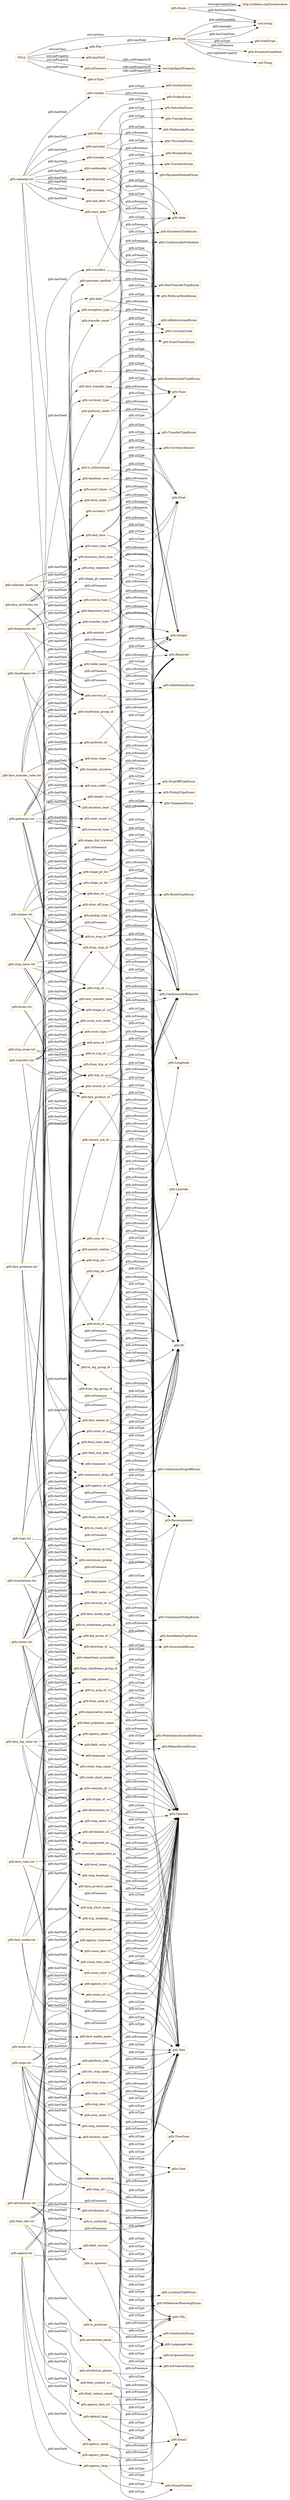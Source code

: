 digraph ar2dtool_diagram { 
rankdir=LR;
size="1501"
node [shape = rectangle, color="orange"]; "gtfs:Required" "gtfs:WheelchairAccessibleEnum" "gtfs:DirectionIdEnum" "gtfs:PhoneNumber" "gtfs:ThursdayEnum" "gtfs:FareMediaTypeEnum" "gtfs:WheelchairBoardingEnum" "gtfs:SaturdayEnum" "gtfs:Text" "gtfs:PickupTypeEnum" "gtfs:DurationLimitTypeEnum" "gtfs:TransfersEnum" "gtfs:TimeZone" "gtfs:BikesAllowedEnum" "gtfs:CurrencyAmount" "gtfs:Field" "gtfs:ExactTimesEnum" "gtfs:ID" "gtfs:MondayEnum" "gtfs:RouteTypeEnum" "gtfs:URL" "gtfs:PaymentMethodEnum" "gtfs:PathwayModeEnum" "gtfs:Float" "gtfs:ContinuousDropOffEnum" "gtfs:DropOffTypeEnum" "http://schema.org/Enumeration" "gtfs:TimepointEnum" "gtfs:ExceptionTypeEnum" "gtfs:WednesdayEnum" "gtfs:LanguageCode" "gtfs:TransferTypeEnum" "gtfs:Longitude" "gtfs:TuesdayEnum" "gtfs:FridayEnum" "gtfs:FieldType" "gtfs:Optional" "gtfs:Time" "gtfs:IsProducerEnum" "gtfs:SundayEnum" "gtfs:IsBidirectionalEnum" "gtfs:FareTransferTypeEnum" "gtfs:File" "gtfs:Integer" "gtfs:Email" "gtfs:ConditionallyRequired" "gtfs:TableNameEnum" "gtfs:IsOperatorEnum" "gtfs:ContinuousPickupEnum" "gtfs:Recommended" "gtfs:LocationTypeEnum" "gtfs:ConditionallyForbidden" "gtfs:Date" "gtfs:PresenceCondition" "gtfs:Enum" "gtfs:Latitude" "gtfs:IsAuthorityEnum" ; /*classes style*/
	"gtfs:fare_id" -> "gtfs:ID" [ label = "gtfs:isType" ];
	"gtfs:fare_id" -> "gtfs:Required" [ label = "gtfs:isPresence" ];
	"gtfs:transfer_type" -> "gtfs:TransferTypeEnum" [ label = "gtfs:isType" ];
	"gtfs:transfer_type" -> "gtfs:Required" [ label = "gtfs:isPresence" ];
	"gtfs:stop_desc" -> "gtfs:Text" [ label = "gtfs:isType" ];
	"gtfs:stop_desc" -> "gtfs:Optional" [ label = "gtfs:isPresence" ];
	"gtfs:fare_media_name" -> "gtfs:Text" [ label = "gtfs:isType" ];
	"gtfs:fare_media_name" -> "gtfs:Optional" [ label = "gtfs:isPresence" ];
	"gtfs:hasField" -> "owl:topObjectProperty" [ label = "rdfs:subPropertyOf" ];
	"gtfs:signposted_as" -> "gtfs:Text" [ label = "gtfs:isType" ];
	"gtfs:signposted_as" -> "gtfs:Optional" [ label = "gtfs:isPresence" ];
	"gtfs:date" -> "gtfs:Date" [ label = "gtfs:isType" ];
	"gtfs:date" -> "gtfs:Required" [ label = "gtfs:isPresence" ];
	"gtfs:min_transfer_time" -> "gtfs:Integer" [ label = "gtfs:isType" ];
	"gtfs:min_transfer_time" -> "gtfs:Optional" [ label = "gtfs:isPresence" ];
	"gtfs:route_color" -> "gtfs:Color" [ label = "gtfs:isType" ];
	"gtfs:route_color" -> "gtfs:Optional" [ label = "gtfs:isPresence" ];
	"gtfs:pickup_type" -> "gtfs:PickupTypeEnum" [ label = "gtfs:isType" ];
	"gtfs:pickup_type" -> "gtfs:Optional" [ label = "gtfs:isPresence" ];
	"gtfs:stair_count" -> "gtfs:Integer" [ label = "gtfs:isType" ];
	"gtfs:stair_count" -> "gtfs:Optional" [ label = "gtfs:isPresence" ];
	"gtfs:fare_transfer_rules.txt" -> "gtfs:duration_limit_type" [ label = "gtfs:hasField" ];
	"gtfs:fare_transfer_rules.txt" -> "gtfs:Optional" [ label = "gtfs:isPresence" ];
	"gtfs:fare_transfer_rules.txt" -> "gtfs:duration_limit" [ label = "gtfs:hasField" ];
	"gtfs:fare_transfer_rules.txt" -> "gtfs:fare_transfer_type" [ label = "gtfs:hasField" ];
	"gtfs:fare_transfer_rules.txt" -> "gtfs:transfer_count" [ label = "gtfs:hasField" ];
	"gtfs:fare_transfer_rules.txt" -> "gtfs:from_leg_group_id" [ label = "gtfs:hasField" ];
	"gtfs:fare_transfer_rules.txt" -> "gtfs:fare_product_id" [ label = "gtfs:hasField" ];
	"gtfs:fare_transfer_rules.txt" -> "gtfs:to_leg_group_id" [ label = "gtfs:hasField" ];
	"gtfs:wheelchair_accessible" -> "gtfs:WheelchairAccessibleEnum" [ label = "gtfs:isType" ];
	"gtfs:wheelchair_accessible" -> "gtfs:Optional" [ label = "gtfs:isPresence" ];
	"gtfs:stop_times.txt" -> "gtfs:stop_headsign" [ label = "gtfs:hasField" ];
	"gtfs:stop_times.txt" -> "gtfs:continuous_pickup" [ label = "gtfs:hasField" ];
	"gtfs:stop_times.txt" -> "gtfs:Required" [ label = "gtfs:isPresence" ];
	"gtfs:stop_times.txt" -> "gtfs:trip_id" [ label = "gtfs:hasField" ];
	"gtfs:stop_times.txt" -> "gtfs:pickup_type" [ label = "gtfs:hasField" ];
	"gtfs:stop_times.txt" -> "gtfs:timepoint" [ label = "gtfs:hasField" ];
	"gtfs:stop_times.txt" -> "gtfs:arrival_time" [ label = "gtfs:hasField" ];
	"gtfs:stop_times.txt" -> "gtfs:shape_dist_traveled" [ label = "gtfs:hasField" ];
	"gtfs:stop_times.txt" -> "gtfs:stop_sequence" [ label = "gtfs:hasField" ];
	"gtfs:stop_times.txt" -> "gtfs:continuous_drop_off" [ label = "gtfs:hasField" ];
	"gtfs:stop_times.txt" -> "gtfs:drop_off_type" [ label = "gtfs:hasField" ];
	"gtfs:stop_times.txt" -> "gtfs:departure_time" [ label = "gtfs:hasField" ];
	"gtfs:stop_times.txt" -> "gtfs:stop_id" [ label = "gtfs:hasField" ];
	"gtfs:arrival_time" -> "gtfs:Time" [ label = "gtfs:isType" ];
	"gtfs:arrival_time" -> "gtfs:ConditionallyRequired" [ label = "gtfs:isPresence" ];
	"gtfs:timeframes.txt" -> "gtfs:Optional" [ label = "gtfs:isPresence" ];
	"gtfs:timeframes.txt" -> "gtfs:timeframe_group_id" [ label = "gtfs:hasField" ];
	"gtfs:timeframes.txt" -> "gtfs:start_time" [ label = "gtfs:hasField" ];
	"gtfs:timeframes.txt" -> "gtfs:service_id" [ label = "gtfs:hasField" ];
	"gtfs:timeframes.txt" -> "gtfs:end_time" [ label = "gtfs:hasField" ];
	"gtfs:pathways.txt" -> "gtfs:length" [ label = "gtfs:hasField" ];
	"gtfs:pathways.txt" -> "gtfs:from_stop_id" [ label = "gtfs:hasField" ];
	"gtfs:pathways.txt" -> "gtfs:min_width" [ label = "gtfs:hasField" ];
	"gtfs:pathways.txt" -> "gtfs:stair_count" [ label = "gtfs:hasField" ];
	"gtfs:pathways.txt" -> "gtfs:signposted_as" [ label = "gtfs:hasField" ];
	"gtfs:pathways.txt" -> "gtfs:traversal_time" [ label = "gtfs:hasField" ];
	"gtfs:pathways.txt" -> "gtfs:is_bidirectional" [ label = "gtfs:hasField" ];
	"gtfs:pathways.txt" -> "gtfs:to_stop_id" [ label = "gtfs:hasField" ];
	"gtfs:pathways.txt" -> "gtfs:Optional" [ label = "gtfs:isPresence" ];
	"gtfs:pathways.txt" -> "gtfs:reversed_signposted_as" [ label = "gtfs:hasField" ];
	"gtfs:pathways.txt" -> "gtfs:max_slope" [ label = "gtfs:hasField" ];
	"gtfs:pathways.txt" -> "gtfs:pathway_id" [ label = "gtfs:hasField" ];
	"gtfs:pathways.txt" -> "gtfs:pathway_mode" [ label = "gtfs:hasField" ];
	"gtfs:language" -> "gtfs:LanguageCode" [ label = "gtfs:isType" ];
	"gtfs:language" -> "gtfs:Required" [ label = "gtfs:isPresence" ];
	"gtfs:tuesday" -> "gtfs:TuesdayEnum" [ label = "gtfs:isType" ];
	"gtfs:tuesday" -> "gtfs:Required" [ label = "gtfs:isPresence" ];
	"gtfs:start_date" -> "gtfs:Date" [ label = "gtfs:isType" ];
	"gtfs:start_date" -> "gtfs:Required" [ label = "gtfs:isPresence" ];
	"gtfs:fare_products.txt" -> "gtfs:fare_product_name" [ label = "gtfs:hasField" ];
	"gtfs:fare_products.txt" -> "gtfs:currency" [ label = "gtfs:hasField" ];
	"gtfs:fare_products.txt" -> "gtfs:fare_product_id" [ label = "gtfs:hasField" ];
	"gtfs:fare_products.txt" -> "gtfs:amount" [ label = "gtfs:hasField" ];
	"gtfs:fare_products.txt" -> "gtfs:fare_media_id" [ label = "gtfs:hasField" ];
	"gtfs:fare_products.txt" -> "gtfs:Optional" [ label = "gtfs:isPresence" ];
	"gtfs:continuous_pickup" -> "gtfs:ContinuousPickupEnum" [ label = "gtfs:isType" ];
	"gtfs:continuous_pickup" -> "gtfs:Optional" [ label = "gtfs:isPresence" ];
	"gtfs:level_id" -> "gtfs:ID" [ label = "gtfs:isType" ];
	"gtfs:level_id" -> "gtfs:Required" [ label = "gtfs:isPresence" ];
	"gtfs:level_id" -> "gtfs:Optional" [ label = "gtfs:isPresence" ];
	"gtfs:location_type" -> "gtfs:LocationTypeEnum" [ label = "gtfs:isType" ];
	"gtfs:location_type" -> "gtfs:Optional" [ label = "gtfs:isPresence" ];
	"gtfs:from_timeframe_group_id" -> "gtfs:ID" [ label = "gtfs:isType" ];
	"gtfs:from_timeframe_group_id" -> "gtfs:Optional" [ label = "gtfs:isPresence" ];
	"gtfs:feed_end_date" -> "gtfs:Date" [ label = "gtfs:isType" ];
	"gtfs:feed_end_date" -> "gtfs:Recommended" [ label = "gtfs:isPresence" ];
	"gtfs:contains_id" -> "gtfs:ID" [ label = "gtfs:isType" ];
	"gtfs:contains_id" -> "gtfs:Optional" [ label = "gtfs:isPresence" ];
	"gtfs:monday" -> "gtfs:MondayEnum" [ label = "gtfs:isType" ];
	"gtfs:monday" -> "gtfs:Required" [ label = "gtfs:isPresence" ];
	"gtfs:origin_id" -> "gtfs:ID" [ label = "gtfs:isType" ];
	"gtfs:origin_id" -> "gtfs:Optional" [ label = "gtfs:isPresence" ];
	"gtfs:traversal_time" -> "gtfs:Integer" [ label = "gtfs:isType" ];
	"gtfs:traversal_time" -> "gtfs:Optional" [ label = "gtfs:isPresence" ];
	"gtfs:shape_pt_lat" -> "gtfs:Latitude" [ label = "gtfs:isType" ];
	"gtfs:shape_pt_lat" -> "gtfs:Required" [ label = "gtfs:isPresence" ];
	"gtfs:route_id" -> "gtfs:ID" [ label = "gtfs:isType" ];
	"gtfs:route_id" -> "gtfs:Optional" [ label = "gtfs:isPresence" ];
	"gtfs:route_id" -> "gtfs:Required" [ label = "gtfs:isPresence" ];
	"gtfs:fare_media_id" -> "gtfs:ID" [ label = "gtfs:isType" ];
	"gtfs:fare_media_id" -> "gtfs:Required" [ label = "gtfs:isPresence" ];
	"gtfs:fare_media_id" -> "gtfs:Optional" [ label = "gtfs:isPresence" ];
	"gtfs:zone_id" -> "gtfs:ID" [ label = "gtfs:isType" ];
	"gtfs:zone_id" -> "gtfs:ConditionallyRequired" [ label = "gtfs:isPresence" ];
	"gtfs:shape_pt_lon" -> "gtfs:Longitude" [ label = "gtfs:isType" ];
	"gtfs:shape_pt_lon" -> "gtfs:Required" [ label = "gtfs:isPresence" ];
	"gtfs:parent_station" -> "gtfs:ID" [ label = "gtfs:isType" ];
	"gtfs:parent_station" -> "gtfs:ConditionallyRequired" [ label = "gtfs:isPresence" ];
	"gtfs:feed_contact_url" -> "gtfs:URL" [ label = "gtfs:isType" ];
	"gtfs:feed_contact_url" -> "gtfs:Optional" [ label = "gtfs:isPresence" ];
	"gtfs:transfer_duration" -> "gtfs:Integer" [ label = "gtfs:isType" ];
	"gtfs:transfer_duration" -> "gtfs:Optional" [ label = "gtfs:isPresence" ];
	"gtfs:route_desc" -> "gtfs:Text" [ label = "gtfs:isType" ];
	"gtfs:route_desc" -> "gtfs:Optional" [ label = "gtfs:isPresence" ];
	"gtfs:translations.txt" -> "gtfs:Optional" [ label = "gtfs:isPresence" ];
	"gtfs:translations.txt" -> "gtfs:table_name" [ label = "gtfs:hasField" ];
	"gtfs:translations.txt" -> "gtfs:record_sub_id" [ label = "gtfs:hasField" ];
	"gtfs:translations.txt" -> "gtfs:translation" [ label = "gtfs:hasField" ];
	"gtfs:translations.txt" -> "gtfs:field_name" [ label = "gtfs:hasField" ];
	"gtfs:translations.txt" -> "gtfs:record_id" [ label = "gtfs:hasField" ];
	"gtfs:translations.txt" -> "gtfs:field_value" [ label = "gtfs:hasField" ];
	"gtfs:translations.txt" -> "gtfs:language" [ label = "gtfs:hasField" ];
	"gtfs:to_stop_id" -> "gtfs:Required" [ label = "gtfs:isPresence" ];
	"gtfs:to_stop_id" -> "gtfs:ID" [ label = "gtfs:isType" ];
	"gtfs:to_stop_id" -> "gtfs:ConditionallyRequired" [ label = "gtfs:isPresence" ];
	"gtfs:agency_timezone" -> "gtfs:TimeZone" [ label = "gtfs:isType" ];
	"gtfs:agency_timezone" -> "gtfs:Required" [ label = "gtfs:isPresence" ];
	"gtfs:isPresence" -> "owl:topObjectProperty" [ label = "rdfs:subPropertyOf" ];
	"gtfs:reversed_signposted_as" -> "gtfs:Text" [ label = "gtfs:isType" ];
	"gtfs:reversed_signposted_as" -> "gtfs:Optional" [ label = "gtfs:isPresence" ];
	"gtfs:stop_code" -> "gtfs:Text" [ label = "gtfs:isType" ];
	"gtfs:stop_code" -> "gtfs:Optional" [ label = "gtfs:isPresence" ];
	"gtfs:from_area_id" -> "gtfs:ID" [ label = "gtfs:isType" ];
	"gtfs:from_area_id" -> "gtfs:Optional" [ label = "gtfs:isPresence" ];
	"gtfs:route_url" -> "gtfs:URL" [ label = "gtfs:isType" ];
	"gtfs:route_url" -> "gtfs:Optional" [ label = "gtfs:isPresence" ];
	"gtfs:is_authority" -> "gtfs:IsAuthorityEnum" [ label = "gtfs:isType" ];
	"gtfs:is_authority" -> "gtfs:Optional" [ label = "gtfs:isPresence" ];
	"gtfs:feed_contact_email" -> "gtfs:Email" [ label = "gtfs:isType" ];
	"gtfs:feed_contact_email" -> "gtfs:Optional" [ label = "gtfs:isPresence" ];
	"gtfs:currency_type" -> "gtfs:CurrencyCode" [ label = "gtfs:isType" ];
	"gtfs:currency_type" -> "gtfs:Required" [ label = "gtfs:isPresence" ];
	"gtfs:min_width" -> "gtfs:Float" [ label = "gtfs:isType" ];
	"gtfs:min_width" -> "gtfs:Optional" [ label = "gtfs:isPresence" ];
	"gtfs:shape_dist_traveled" -> "gtfs:Float" [ label = "gtfs:isType" ];
	"gtfs:shape_dist_traveled" -> "gtfs:Optional" [ label = "gtfs:isPresence" ];
	"gtfs:exact_times" -> "gtfs:ExactTimesEnum" [ label = "gtfs:isType" ];
	"gtfs:exact_times" -> "gtfs:Optional" [ label = "gtfs:isPresence" ];
	"gtfs:levels.txt" -> "gtfs:ConditionallyRequired" [ label = "gtfs:isPresence" ];
	"gtfs:levels.txt" -> "gtfs:level_name" [ label = "gtfs:hasField" ];
	"gtfs:levels.txt" -> "gtfs:level_index" [ label = "gtfs:hasField" ];
	"gtfs:levels.txt" -> "gtfs:level_id" [ label = "gtfs:hasField" ];
	"gtfs:isType" -> "owl:topObjectProperty" [ label = "rdfs:subPropertyOf" ];
	"gtfs:stop_sequence" -> "gtfs:Integer" [ label = "gtfs:isType" ];
	"gtfs:stop_sequence" -> "gtfs:Required" [ label = "gtfs:isPresence" ];
	"gtfs:stop_areas.txt" -> "gtfs:Optional" [ label = "gtfs:isPresence" ];
	"gtfs:stop_areas.txt" -> "gtfs:stop_id" [ label = "gtfs:hasField" ];
	"gtfs:stop_areas.txt" -> "gtfs:area_id" [ label = "gtfs:hasField" ];
	"gtfs:transfers" -> "gtfs:TransfersEnum" [ label = "gtfs:isType" ];
	"gtfs:transfers" -> "gtfs:Required" [ label = "gtfs:isPresence" ];
	"gtfs:agency_name" -> "gtfs:Text" [ label = "gtfs:isType" ];
	"gtfs:agency_name" -> "gtfs:Required" [ label = "gtfs:isPresence" ];
	"gtfs:payment_method" -> "gtfs:PaymentMethodEnum" [ label = "gtfs:isType" ];
	"gtfs:payment_method" -> "gtfs:Required" [ label = "gtfs:isPresence" ];
	"gtfs:is_operator" -> "gtfs:IsOperatorEnum" [ label = "gtfs:isType" ];
	"gtfs:is_operator" -> "gtfs:Optional" [ label = "gtfs:isPresence" ];
	"gtfs:drop_off_type" -> "gtfs:DropOffTypeEnum" [ label = "gtfs:isType" ];
	"gtfs:drop_off_type" -> "gtfs:Optional" [ label = "gtfs:isPresence" ];
	"gtfs:attribution_phone" -> "gtfs:PhoneNumber" [ label = "gtfs:isType" ];
	"gtfs:attribution_phone" -> "gtfs:Optional" [ label = "gtfs:isPresence" ];
	"gtfs:stop_id" -> "gtfs:ID" [ label = "gtfs:isType" ];
	"gtfs:stop_id" -> "gtfs:Required" [ label = "gtfs:isPresence" ];
	"gtfs:stop_name" -> "gtfs:Text" [ label = "gtfs:isType" ];
	"gtfs:stop_name" -> "gtfs:ConditionallyRequired" [ label = "gtfs:isPresence" ];
	"gtfs:calendar_dates.txt" -> "gtfs:ConditionallyRequired" [ label = "gtfs:isPresence" ];
	"gtfs:calendar_dates.txt" -> "gtfs:service_id" [ label = "gtfs:hasField" ];
	"gtfs:calendar_dates.txt" -> "gtfs:exception_type" [ label = "gtfs:hasField" ];
	"gtfs:calendar_dates.txt" -> "gtfs:date" [ label = "gtfs:hasField" ];
	"gtfs:feed_version" -> "gtfs:Text" [ label = "gtfs:isType" ];
	"gtfs:feed_version" -> "gtfs:Recommended" [ label = "gtfs:isPresence" ];
	"gtfs:saturday" -> "gtfs:SaturdayEnum" [ label = "gtfs:isType" ];
	"gtfs:saturday" -> "gtfs:Required" [ label = "gtfs:isPresence" ];
	"gtfs:frequencies.txt" -> "gtfs:Optional" [ label = "gtfs:isPresence" ];
	"gtfs:frequencies.txt" -> "gtfs:trip_id" [ label = "gtfs:hasField" ];
	"gtfs:frequencies.txt" -> "gtfs:start_time" [ label = "gtfs:hasField" ];
	"gtfs:frequencies.txt" -> "gtfs:headway_secs" [ label = "gtfs:hasField" ];
	"gtfs:frequencies.txt" -> "gtfs:exact_times" [ label = "gtfs:hasField" ];
	"gtfs:frequencies.txt" -> "gtfs:end_time" [ label = "gtfs:hasField" ];
	"gtfs:feed_publisher_url" -> "gtfs:URL" [ label = "gtfs:isType" ];
	"gtfs:feed_publisher_url" -> "gtfs:Required" [ label = "gtfs:isPresence" ];
	"gtfs:from_stop_id" -> "gtfs:ID" [ label = "gtfs:isType" ];
	"gtfs:from_stop_id" -> "gtfs:Required" [ label = "gtfs:isPresence" ];
	"gtfs:from_stop_id" -> "gtfs:ConditionallyRequired" [ label = "gtfs:isPresence" ];
	"gtfs:agency.txt" -> "gtfs:agency_name" [ label = "gtfs:hasField" ];
	"gtfs:agency.txt" -> "gtfs:agency_lang" [ label = "gtfs:hasField" ];
	"gtfs:agency.txt" -> "gtfs:agency_url" [ label = "gtfs:hasField" ];
	"gtfs:agency.txt" -> "gtfs:agency_phone" [ label = "gtfs:hasField" ];
	"gtfs:agency.txt" -> "gtfs:agency_timezone" [ label = "gtfs:hasField" ];
	"gtfs:agency.txt" -> "gtfs:agency_id" [ label = "gtfs:hasField" ];
	"gtfs:agency.txt" -> "gtfs:agency_fare_url" [ label = "gtfs:hasField" ];
	"gtfs:agency.txt" -> "gtfs:agency_email" [ label = "gtfs:hasField" ];
	"gtfs:agency.txt" -> "gtfs:Required" [ label = "gtfs:isPresence" ];
	"gtfs:route_long_name" -> "gtfs:Text" [ label = "gtfs:isType" ];
	"gtfs:route_long_name" -> "gtfs:ConditionallyRequired" [ label = "gtfs:isPresence" ];
	"gtfs:to_trip_id" -> "gtfs:ID" [ label = "gtfs:isType" ];
	"gtfs:to_trip_id" -> "gtfs:ConditionallyRequired" [ label = "gtfs:isPresence" ];
	"gtfs:agency_url" -> "gtfs:URL" [ label = "gtfs:isType" ];
	"gtfs:agency_url" -> "gtfs:Required" [ label = "gtfs:isPresence" ];
	"gtfs:stops.txt" -> "gtfs:stop_timezone" [ label = "gtfs:hasField" ];
	"gtfs:stops.txt" -> "gtfs:stop_lon" [ label = "gtfs:hasField" ];
	"gtfs:stops.txt" -> "gtfs:stop_name" [ label = "gtfs:hasField" ];
	"gtfs:stops.txt" -> "gtfs:stop_code" [ label = "gtfs:hasField" ];
	"gtfs:stops.txt" -> "gtfs:stop_id" [ label = "gtfs:hasField" ];
	"gtfs:stops.txt" -> "gtfs:stop_desc" [ label = "gtfs:hasField" ];
	"gtfs:stops.txt" -> "gtfs:parent_station" [ label = "gtfs:hasField" ];
	"gtfs:stops.txt" -> "gtfs:Required" [ label = "gtfs:isPresence" ];
	"gtfs:stops.txt" -> "gtfs:wheelchair_boarding" [ label = "gtfs:hasField" ];
	"gtfs:stops.txt" -> "gtfs:zone_id" [ label = "gtfs:hasField" ];
	"gtfs:stops.txt" -> "gtfs:platform_code" [ label = "gtfs:hasField" ];
	"gtfs:stops.txt" -> "gtfs:tts_stop_name" [ label = "gtfs:hasField" ];
	"gtfs:stops.txt" -> "gtfs:level_id" [ label = "gtfs:hasField" ];
	"gtfs:stops.txt" -> "gtfs:stop_lat" [ label = "gtfs:hasField" ];
	"gtfs:stops.txt" -> "gtfs:stop_url" [ label = "gtfs:hasField" ];
	"gtfs:stops.txt" -> "gtfs:location_type" [ label = "gtfs:hasField" ];
	"gtfs:feed_lang" -> "gtfs:LanguageCode" [ label = "gtfs:isType" ];
	"gtfs:feed_lang" -> "gtfs:Required" [ label = "gtfs:isPresence" ];
	"gtfs:length" -> "gtfs:Float" [ label = "gtfs:isType" ];
	"gtfs:length" -> "gtfs:Optional" [ label = "gtfs:isPresence" ];
	"gtfs:exception_type" -> "gtfs:ExceptionTypeEnum" [ label = "gtfs:isType" ];
	"gtfs:exception_type" -> "gtfs:Required" [ label = "gtfs:isPresence" ];
	"gtfs:Enum" -> "http://schema.org/Enumeration" [ label = "owl:equivalentClass" ];
	"gtfs:fare_product_name" -> "gtfs:Text" [ label = "gtfs:isType" ];
	"gtfs:fare_product_name" -> "gtfs:Optional" [ label = "gtfs:isPresence" ];
	"gtfs:stop_timezone" -> "gtfs:TimeZone" [ label = "gtfs:isType" ];
	"gtfs:stop_timezone" -> "gtfs:Optional" [ label = "gtfs:isPresence" ];
	"gtfs:from_route_id" -> "gtfs:ID" [ label = "gtfs:isType" ];
	"gtfs:from_route_id" -> "gtfs:Optional" [ label = "gtfs:isPresence" ];
	"gtfs:feed_start_date" -> "gtfs:Date" [ label = "gtfs:isType" ];
	"gtfs:feed_start_date" -> "gtfs:Recommended" [ label = "gtfs:isPresence" ];
	"gtfs:record_id" -> "gtfs:ID" [ label = "gtfs:isType" ];
	"gtfs:record_id" -> "gtfs:ConditionallyRequired" [ label = "gtfs:isPresence" ];
	"gtfs:is_producer" -> "gtfs:IsProducerEnum" [ label = "gtfs:isType" ];
	"gtfs:is_producer" -> "gtfs:Optional" [ label = "gtfs:isPresence" ];
	"gtfs:fare_product_id" -> "gtfs:ID" [ label = "gtfs:isType" ];
	"gtfs:fare_product_id" -> "gtfs:Optional" [ label = "gtfs:isPresence" ];
	"gtfs:fare_product_id" -> "gtfs:Required" [ label = "gtfs:isPresence" ];
	"gtfs:shape_id" -> "gtfs:ConditionallyRequired" [ label = "gtfs:isPresence" ];
	"gtfs:shape_id" -> "gtfs:ID" [ label = "gtfs:isType" ];
	"gtfs:shape_id" -> "gtfs:Required" [ label = "gtfs:isPresence" ];
	"gtfs:route_text_color" -> "gtfs:Color" [ label = "gtfs:isType" ];
	"gtfs:route_text_color" -> "gtfs:Optional" [ label = "gtfs:isPresence" ];
	"gtfs:start_time" -> "gtfs:Time" [ label = "gtfs:isType" ];
	"gtfs:start_time" -> "gtfs:Required" [ label = "gtfs:isPresence" ];
	"gtfs:start_time" -> "gtfs:ConditionallyRequired" [ label = "gtfs:isPresence" ];
	"gtfs:field_name" -> "gtfs:Text" [ label = "gtfs:isType" ];
	"gtfs:field_name" -> "gtfs:Required" [ label = "gtfs:isPresence" ];
	"gtfs:trip_short_name" -> "gtfs:Text" [ label = "gtfs:isType" ];
	"gtfs:trip_short_name" -> "gtfs:Optional" [ label = "gtfs:isPresence" ];
	"gtfs:from_leg_group_id" -> "gtfs:ID" [ label = "gtfs:isType" ];
	"gtfs:from_leg_group_id" -> "gtfs:Optional" [ label = "gtfs:isPresence" ];
	"gtfs:agency_id" -> "gtfs:ID" [ label = "gtfs:isType" ];
	"gtfs:agency_id" -> "gtfs:ConditionallyRequired" [ label = "gtfs:isPresence" ];
	"gtfs:agency_id" -> "gtfs:Optional" [ label = "gtfs:isPresence" ];
	"gtfs:network_id" -> "gtfs:ID" [ label = "gtfs:isType" ];
	"gtfs:network_id" -> "gtfs:Optional" [ label = "gtfs:isPresence" ];
	"gtfs:wednesday" -> "gtfs:WednesdayEnum" [ label = "gtfs:isType" ];
	"gtfs:wednesday" -> "gtfs:Required" [ label = "gtfs:isPresence" ];
	"gtfs:pathway_id" -> "gtfs:ID" [ label = "gtfs:isType" ];
	"gtfs:pathway_id" -> "gtfs:Required" [ label = "gtfs:isPresence" ];
	"gtfs:table_name" -> "gtfs:TableNameEnum" [ label = "gtfs:isType" ];
	"gtfs:table_name" -> "gtfs:Required" [ label = "gtfs:isPresence" ];
	"gtfs:thursday" -> "gtfs:ThursdayEnum" [ label = "gtfs:isType" ];
	"gtfs:thursday" -> "gtfs:Required" [ label = "gtfs:isPresence" ];
	"gtfs:end_time" -> "gtfs:Time" [ label = "gtfs:isType" ];
	"gtfs:end_time" -> "gtfs:ConditionallyRequired" [ label = "gtfs:isPresence" ];
	"gtfs:end_time" -> "gtfs:Required" [ label = "gtfs:isPresence" ];
	"gtfs:to_route_id" -> "gtfs:ID" [ label = "gtfs:isType" ];
	"gtfs:to_route_id" -> "gtfs:Optional" [ label = "gtfs:isPresence" ];
	"gtfs:transfer_count" -> "gtfs:Integer" [ label = "gtfs:isType" ];
	"gtfs:transfer_count" -> "gtfs:ConditionallyForbidden" [ label = "gtfs:isPresence" ];
	"gtfs:to_area_id" -> "gtfs:ID" [ label = "gtfs:isType" ];
	"gtfs:to_area_id" -> "gtfs:Optional" [ label = "gtfs:isPresence" ];
	"gtfs:end_date" -> "gtfs:Date" [ label = "gtfs:isType" ];
	"gtfs:end_date" -> "gtfs:Required" [ label = "gtfs:isPresence" ];
	"gtfs:organization_name" -> "gtfs:Text" [ label = "gtfs:isType" ];
	"gtfs:organization_name" -> "gtfs:Required" [ label = "gtfs:isPresence" ];
	"gtfs:agency_lang" -> "gtfs:LanguageCode" [ label = "gtfs:isType" ];
	"gtfs:agency_lang" -> "gtfs:Optional" [ label = "gtfs:isPresence" ];
	"gtfs:price" -> "gtfs:Float" [ label = "gtfs:isType" ];
	"gtfs:price" -> "gtfs:Required" [ label = "gtfs:isPresence" ];
	"gtfs:to_timeframe_group_id" -> "gtfs:ID" [ label = "gtfs:isType" ];
	"gtfs:to_timeframe_group_id" -> "gtfs:Optional" [ label = "gtfs:isPresence" ];
	"gtfs:level_index" -> "gtfs:Float" [ label = "gtfs:isType" ];
	"gtfs:level_index" -> "gtfs:Required" [ label = "gtfs:isPresence" ];
	"gtfs:service_id" -> "gtfs:Required" [ label = "gtfs:isPresence" ];
	"gtfs:service_id" -> "gtfs:ID" [ label = "gtfs:isType" ];
	"gtfs:trip_id" -> "gtfs:Optional" [ label = "gtfs:isPresence" ];
	"gtfs:trip_id" -> "gtfs:ID" [ label = "gtfs:isType" ];
	"gtfs:trip_id" -> "gtfs:Required" [ label = "gtfs:isPresence" ];
	"gtfs:routes.txt" -> "gtfs:route_color" [ label = "gtfs:hasField" ];
	"gtfs:routes.txt" -> "gtfs:network_id" [ label = "gtfs:hasField" ];
	"gtfs:routes.txt" -> "gtfs:route_long_name" [ label = "gtfs:hasField" ];
	"gtfs:routes.txt" -> "gtfs:route_url" [ label = "gtfs:hasField" ];
	"gtfs:routes.txt" -> "gtfs:continuous_pickup" [ label = "gtfs:hasField" ];
	"gtfs:routes.txt" -> "gtfs:route_short_name" [ label = "gtfs:hasField" ];
	"gtfs:routes.txt" -> "gtfs:route_id" [ label = "gtfs:hasField" ];
	"gtfs:routes.txt" -> "gtfs:Required" [ label = "gtfs:isPresence" ];
	"gtfs:routes.txt" -> "gtfs:route_sort_order" [ label = "gtfs:hasField" ];
	"gtfs:routes.txt" -> "gtfs:continuous_drop_off" [ label = "gtfs:hasField" ];
	"gtfs:routes.txt" -> "gtfs:route_text_color" [ label = "gtfs:hasField" ];
	"gtfs:routes.txt" -> "gtfs:route_type" [ label = "gtfs:hasField" ];
	"gtfs:routes.txt" -> "gtfs:agency_id" [ label = "gtfs:hasField" ];
	"gtfs:routes.txt" -> "gtfs:route_desc" [ label = "gtfs:hasField" ];
	"gtfs:agency_fare_url" -> "gtfs:URL" [ label = "gtfs:isType" ];
	"gtfs:agency_fare_url" -> "gtfs:Optional" [ label = "gtfs:isPresence" ];
	"gtfs:currency" -> "gtfs:CurrencyCode" [ label = "gtfs:isType" ];
	"gtfs:currency" -> "gtfs:Required" [ label = "gtfs:isPresence" ];
	"gtfs:area_name" -> "gtfs:Text" [ label = "gtfs:isType" ];
	"gtfs:area_name" -> "gtfs:Optional" [ label = "gtfs:isPresence" ];
	"gtfs:attribution_url" -> "gtfs:URL" [ label = "gtfs:isType" ];
	"gtfs:attribution_url" -> "gtfs:Optional" [ label = "gtfs:isPresence" ];
	"gtfs:record_sub_id" -> "gtfs:ID" [ label = "gtfs:isType" ];
	"gtfs:record_sub_id" -> "gtfs:ConditionallyRequired" [ label = "gtfs:isPresence" ];
	"gtfs:sunday" -> "gtfs:SundayEnum" [ label = "gtfs:isType" ];
	"gtfs:sunday" -> "gtfs:Required" [ label = "gtfs:isPresence" ];
	"gtfs:from_trip_id" -> "gtfs:ID" [ label = "gtfs:isType" ];
	"gtfs:from_trip_id" -> "gtfs:ConditionallyRequired" [ label = "gtfs:isPresence" ];
	"gtfs:translation" -> "gtfs:Text" [ label = "gtfs:isType" ];
	"gtfs:translation" -> "gtfs:Required" [ label = "gtfs:isPresence" ];
	"gtfs:shapes.txt" -> "gtfs:Optional" [ label = "gtfs:isPresence" ];
	"gtfs:shapes.txt" -> "gtfs:shape_pt_sequence" [ label = "gtfs:hasField" ];
	"gtfs:shapes.txt" -> "gtfs:shape_pt_lon" [ label = "gtfs:hasField" ];
	"gtfs:shapes.txt" -> "gtfs:shape_pt_lat" [ label = "gtfs:hasField" ];
	"gtfs:shapes.txt" -> "gtfs:shape_id" [ label = "gtfs:hasField" ];
	"gtfs:shapes.txt" -> "gtfs:shape_dist_traveled" [ label = "gtfs:hasField" ];
	"gtfs:tts_stop_name" -> "gtfs:Text" [ label = "gtfs:isType" ];
	"gtfs:tts_stop_name" -> "gtfs:Optional" [ label = "gtfs:isPresence" ];
	"gtfs:level_name" -> "gtfs:Text" [ label = "gtfs:isType" ];
	"gtfs:level_name" -> "gtfs:Optional" [ label = "gtfs:isPresence" ];
	"gtfs:block_id" -> "gtfs:ID" [ label = "gtfs:isType" ];
	"gtfs:block_id" -> "gtfs:Optional" [ label = "gtfs:isPresence" ];
	"gtfs:continuous_drop_off" -> "gtfs:ContinuousDropOffEnum" [ label = "gtfs:isType" ];
	"gtfs:continuous_drop_off" -> "gtfs:Optional" [ label = "gtfs:isPresence" ];
	"gtfs:route_short_name" -> "gtfs:Text" [ label = "gtfs:isType" ];
	"gtfs:route_short_name" -> "gtfs:ConditionallyRequired" [ label = "gtfs:isPresence" ];
	"gtfs:to_leg_group_id" -> "gtfs:ID" [ label = "gtfs:isType" ];
	"gtfs:to_leg_group_id" -> "gtfs:Optional" [ label = "gtfs:isPresence" ];
	"gtfs:feed_info.txt" -> "gtfs:feed_version" [ label = "gtfs:hasField" ];
	"gtfs:feed_info.txt" -> "gtfs:Optional" [ label = "gtfs:isPresence" ];
	"gtfs:feed_info.txt" -> "gtfs:feed_end_date" [ label = "gtfs:hasField" ];
	"gtfs:feed_info.txt" -> "gtfs:feed_publisher_url" [ label = "gtfs:hasField" ];
	"gtfs:feed_info.txt" -> "gtfs:feed_start_date" [ label = "gtfs:hasField" ];
	"gtfs:feed_info.txt" -> "gtfs:feed_publisher_name" [ label = "gtfs:hasField" ];
	"gtfs:feed_info.txt" -> "gtfs:default_lang" [ label = "gtfs:hasField" ];
	"gtfs:feed_info.txt" -> "gtfs:feed_contact_email" [ label = "gtfs:hasField" ];
	"gtfs:feed_info.txt" -> "gtfs:feed_contact_url" [ label = "gtfs:hasField" ];
	"gtfs:feed_info.txt" -> "gtfs:feed_lang" [ label = "gtfs:hasField" ];
	"gtfs:areas.txt" -> "gtfs:Optional" [ label = "gtfs:isPresence" ];
	"gtfs:areas.txt" -> "gtfs:area_name" [ label = "gtfs:hasField" ];
	"gtfs:areas.txt" -> "gtfs:area_id" [ label = "gtfs:hasField" ];
	"gtfs:agency_email" -> "gtfs:Email" [ label = "gtfs:isType" ];
	"gtfs:agency_email" -> "gtfs:Optional" [ label = "gtfs:isPresence" ];
	"gtfs:attribution_email" -> "gtfs:Email" [ label = "gtfs:isType" ];
	"gtfs:attribution_email" -> "gtfs:Optional" [ label = "gtfs:isPresence" ];
	"gtfs:fare_transfer_type" -> "gtfs:FareTransferTypeEnum" [ label = "gtfs:isType" ];
	"gtfs:fare_transfer_type" -> "gtfs:Required" [ label = "gtfs:isPresence" ];
	"gtfs:area_id" -> "gtfs:ID" [ label = "gtfs:isType" ];
	"gtfs:area_id" -> "gtfs:Required" [ label = "gtfs:isPresence" ];
	"gtfs:fare_attributes.txt" -> "gtfs:currency_type" [ label = "gtfs:hasField" ];
	"gtfs:fare_attributes.txt" -> "gtfs:transfer_duration" [ label = "gtfs:hasField" ];
	"gtfs:fare_attributes.txt" -> "gtfs:transfers" [ label = "gtfs:hasField" ];
	"gtfs:fare_attributes.txt" -> "gtfs:payment_method" [ label = "gtfs:hasField" ];
	"gtfs:fare_attributes.txt" -> "gtfs:agency_id" [ label = "gtfs:hasField" ];
	"gtfs:fare_attributes.txt" -> "gtfs:fare_id" [ label = "gtfs:hasField" ];
	"gtfs:fare_attributes.txt" -> "gtfs:price" [ label = "gtfs:hasField" ];
	"gtfs:fare_attributes.txt" -> "gtfs:Optional" [ label = "gtfs:isPresence" ];
	"gtfs:wheelchair_boarding" -> "gtfs:WheelchairBoardingEnum" [ label = "gtfs:isType" ];
	"gtfs:wheelchair_boarding" -> "gtfs:Optional" [ label = "gtfs:isPresence" ];
	"gtfs:shape_pt_sequence" -> "gtfs:Integer" [ label = "gtfs:isType" ];
	"gtfs:shape_pt_sequence" -> "gtfs:Required" [ label = "gtfs:isPresence" ];
	"gtfs:stop_headsign" -> "gtfs:Text" [ label = "gtfs:isType" ];
	"gtfs:stop_headsign" -> "gtfs:Optional" [ label = "gtfs:isPresence" ];
	"gtfs:transfers.txt" -> "gtfs:to_route_id" [ label = "gtfs:hasField" ];
	"gtfs:transfers.txt" -> "gtfs:Optional" [ label = "gtfs:isPresence" ];
	"gtfs:transfers.txt" -> "gtfs:transfer_type" [ label = "gtfs:hasField" ];
	"gtfs:transfers.txt" -> "gtfs:from_stop_id" [ label = "gtfs:hasField" ];
	"gtfs:transfers.txt" -> "gtfs:to_stop_id" [ label = "gtfs:hasField" ];
	"gtfs:transfers.txt" -> "gtfs:to_trip_id" [ label = "gtfs:hasField" ];
	"gtfs:transfers.txt" -> "gtfs:from_trip_id" [ label = "gtfs:hasField" ];
	"gtfs:transfers.txt" -> "gtfs:from_route_id" [ label = "gtfs:hasField" ];
	"gtfs:transfers.txt" -> "gtfs:min_transfer_time" [ label = "gtfs:hasField" ];
	"gtfs:destination_id" -> "gtfs:ID" [ label = "gtfs:isType" ];
	"gtfs:destination_id" -> "gtfs:Optional" [ label = "gtfs:isPresence" ];
	"gtfs:amount" -> "gtfs:CurrencyAmount" [ label = "gtfs:isType" ];
	"gtfs:amount" -> "gtfs:Required" [ label = "gtfs:isPresence" ];
	"NULL" -> "gtfs:hasField" [ label = "owl:onProperty" ];
	"NULL" -> "gtfs:File" [ label = "owl:onClass" ];
	"NULL" -> "gtfs:isPresence" [ label = "owl:onProperty" ];
	"NULL" -> "gtfs:isType" [ label = "owl:onProperty" ];
	"NULL" -> "gtfs:Field" [ label = "owl:onClass" ];
	"gtfs:trips.txt" -> "gtfs:bikes_allowed" [ label = "gtfs:hasField" ];
	"gtfs:trips.txt" -> "gtfs:direction_id" [ label = "gtfs:hasField" ];
	"gtfs:trips.txt" -> "gtfs:route_id" [ label = "gtfs:hasField" ];
	"gtfs:trips.txt" -> "gtfs:block_id" [ label = "gtfs:hasField" ];
	"gtfs:trips.txt" -> "gtfs:shape_id" [ label = "gtfs:hasField" ];
	"gtfs:trips.txt" -> "gtfs:trip_short_name" [ label = "gtfs:hasField" ];
	"gtfs:trips.txt" -> "gtfs:trip_headsign" [ label = "gtfs:hasField" ];
	"gtfs:trips.txt" -> "gtfs:Required" [ label = "gtfs:isPresence" ];
	"gtfs:trips.txt" -> "gtfs:service_id" [ label = "gtfs:hasField" ];
	"gtfs:trips.txt" -> "gtfs:wheelchair_accessible" [ label = "gtfs:hasField" ];
	"gtfs:trips.txt" -> "gtfs:trip_id" [ label = "gtfs:hasField" ];
	"gtfs:stop_url" -> "gtfs:URL" [ label = "gtfs:isType" ];
	"gtfs:stop_url" -> "gtfs:Optional" [ label = "gtfs:isPresence" ];
	"gtfs:bikes_allowed" -> "gtfs:BikesAllowedEnum" [ label = "gtfs:isType" ];
	"gtfs:bikes_allowed" -> "gtfs:Optional" [ label = "gtfs:isPresence" ];
	"gtfs:headway_secs" -> "gtfs:Integer" [ label = "gtfs:isType" ];
	"gtfs:headway_secs" -> "gtfs:Required" [ label = "gtfs:isPresence" ];
	"gtfs:feed_publisher_name" -> "gtfs:Text" [ label = "gtfs:isType" ];
	"gtfs:feed_publisher_name" -> "gtfs:Required" [ label = "gtfs:isPresence" ];
	"gtfs:attribution_id" -> "gtfs:ID" [ label = "gtfs:isType" ];
	"gtfs:attribution_id" -> "gtfs:Optional" [ label = "gtfs:isPresence" ];
	"gtfs:duration_limit_type" -> "gtfs:DurationLimitTypeEnum" [ label = "gtfs:isType" ];
	"gtfs:duration_limit_type" -> "gtfs:ConditionallyRequired" [ label = "gtfs:isPresence" ];
	"gtfs:pathway_mode" -> "gtfs:PathwayModeEnum" [ label = "gtfs:isType" ];
	"gtfs:pathway_mode" -> "gtfs:Required" [ label = "gtfs:isPresence" ];
	"gtfs:friday" -> "gtfs:FridayEnum" [ label = "gtfs:isType" ];
	"gtfs:friday" -> "gtfs:Required" [ label = "gtfs:isPresence" ];
	"gtfs:attributions.txt" -> "gtfs:organization_name" [ label = "gtfs:hasField" ];
	"gtfs:attributions.txt" -> "gtfs:is_authority" [ label = "gtfs:hasField" ];
	"gtfs:attributions.txt" -> "gtfs:is_operator" [ label = "gtfs:hasField" ];
	"gtfs:attributions.txt" -> "gtfs:trip_id" [ label = "gtfs:hasField" ];
	"gtfs:attributions.txt" -> "gtfs:attribution_phone" [ label = "gtfs:hasField" ];
	"gtfs:attributions.txt" -> "gtfs:Optional" [ label = "gtfs:isPresence" ];
	"gtfs:attributions.txt" -> "gtfs:attribution_id" [ label = "gtfs:hasField" ];
	"gtfs:attributions.txt" -> "gtfs:route_id" [ label = "gtfs:hasField" ];
	"gtfs:attributions.txt" -> "gtfs:agency_id" [ label = "gtfs:hasField" ];
	"gtfs:attributions.txt" -> "gtfs:attribution_email" [ label = "gtfs:hasField" ];
	"gtfs:attributions.txt" -> "gtfs:attribution_url" [ label = "gtfs:hasField" ];
	"gtfs:attributions.txt" -> "gtfs:is_producer" [ label = "gtfs:hasField" ];
	"gtfs:field_value" -> "gtfs:Text" [ label = "gtfs:isType" ];
	"gtfs:field_value" -> "gtfs:ConditionallyRequired" [ label = "gtfs:isPresence" ];
	"gtfs:route_type" -> "gtfs:RouteTypeEnum" [ label = "gtfs:isType" ];
	"gtfs:route_type" -> "gtfs:Required" [ label = "gtfs:isPresence" ];
	"gtfs:max_slope" -> "gtfs:Float" [ label = "gtfs:isType" ];
	"gtfs:max_slope" -> "gtfs:Optional" [ label = "gtfs:isPresence" ];
	"gtfs:departure_time" -> "gtfs:Time" [ label = "gtfs:isType" ];
	"gtfs:departure_time" -> "gtfs:ConditionallyRequired" [ label = "gtfs:isPresence" ];
	"gtfs:platform_code" -> "gtfs:Text" [ label = "gtfs:isType" ];
	"gtfs:platform_code" -> "gtfs:Optional" [ label = "gtfs:isPresence" ];
	"gtfs:fare_media_type" -> "gtfs:FareMediaTypeEnum" [ label = "gtfs:isType" ];
	"gtfs:fare_media_type" -> "gtfs:Required" [ label = "gtfs:isPresence" ];
	"gtfs:fare_leg_rules.txt" -> "gtfs:to_area_id" [ label = "gtfs:hasField" ];
	"gtfs:fare_leg_rules.txt" -> "gtfs:network_id" [ label = "gtfs:hasField" ];
	"gtfs:fare_leg_rules.txt" -> "gtfs:leg_group_id" [ label = "gtfs:hasField" ];
	"gtfs:fare_leg_rules.txt" -> "gtfs:to_timeframe_group_id" [ label = "gtfs:hasField" ];
	"gtfs:fare_leg_rules.txt" -> "gtfs:from_timeframe_group_id" [ label = "gtfs:hasField" ];
	"gtfs:fare_leg_rules.txt" -> "gtfs:from_area_id" [ label = "gtfs:hasField" ];
	"gtfs:fare_leg_rules.txt" -> "gtfs:fare_product_id" [ label = "gtfs:hasField" ];
	"gtfs:fare_leg_rules.txt" -> "gtfs:Optional" [ label = "gtfs:isPresence" ];
	"gtfs:is_bidirectional" -> "gtfs:IsBidirectionalEnum" [ label = "gtfs:isType" ];
	"gtfs:is_bidirectional" -> "gtfs:Required" [ label = "gtfs:isPresence" ];
	"gtfs:fare_media.txt" -> "gtfs:Optional" [ label = "gtfs:isPresence" ];
	"gtfs:fare_media.txt" -> "gtfs:fare_media_type" [ label = "gtfs:hasField" ];
	"gtfs:fare_media.txt" -> "gtfs:fare_media_name" [ label = "gtfs:hasField" ];
	"gtfs:fare_media.txt" -> "gtfs:fare_media_id" [ label = "gtfs:hasField" ];
	"gtfs:duration_limit" -> "gtfs:Integer" [ label = "gtfs:isType" ];
	"gtfs:duration_limit" -> "gtfs:Optional" [ label = "gtfs:isPresence" ];
	"gtfs:leg_group_id" -> "gtfs:ID" [ label = "gtfs:isType" ];
	"gtfs:leg_group_id" -> "gtfs:Optional" [ label = "gtfs:isPresence" ];
	"gtfs:agency_phone" -> "gtfs:PhoneNumber" [ label = "gtfs:isType" ];
	"gtfs:agency_phone" -> "gtfs:Optional" [ label = "gtfs:isPresence" ];
	"gtfs:default_lang" -> "gtfs:LanguageCode" [ label = "gtfs:isType" ];
	"gtfs:default_lang" -> "gtfs:Optional" [ label = "gtfs:isPresence" ];
	"gtfs:calendar.txt" -> "gtfs:service_id" [ label = "gtfs:hasField" ];
	"gtfs:calendar.txt" -> "gtfs:end_date" [ label = "gtfs:hasField" ];
	"gtfs:calendar.txt" -> "gtfs:saturday" [ label = "gtfs:hasField" ];
	"gtfs:calendar.txt" -> "gtfs:friday" [ label = "gtfs:hasField" ];
	"gtfs:calendar.txt" -> "gtfs:tuesday" [ label = "gtfs:hasField" ];
	"gtfs:calendar.txt" -> "gtfs:ConditionallyRequired" [ label = "gtfs:isPresence" ];
	"gtfs:calendar.txt" -> "gtfs:thursday" [ label = "gtfs:hasField" ];
	"gtfs:calendar.txt" -> "gtfs:start_date" [ label = "gtfs:hasField" ];
	"gtfs:calendar.txt" -> "gtfs:sunday" [ label = "gtfs:hasField" ];
	"gtfs:calendar.txt" -> "gtfs:wednesday" [ label = "gtfs:hasField" ];
	"gtfs:calendar.txt" -> "gtfs:monday" [ label = "gtfs:hasField" ];
	"gtfs:timepoint" -> "gtfs:TimepointEnum" [ label = "gtfs:isType" ];
	"gtfs:timepoint" -> "gtfs:Recommended" [ label = "gtfs:isPresence" ];
	"gtfs:route_sort_order" -> "gtfs:Integer" [ label = "gtfs:isType" ];
	"gtfs:route_sort_order" -> "gtfs:Optional" [ label = "gtfs:isPresence" ];
	"gtfs:stop_lat" -> "gtfs:Latitude" [ label = "gtfs:isType" ];
	"gtfs:stop_lat" -> "gtfs:ConditionallyRequired" [ label = "gtfs:isPresence" ];
	"gtfs:stop_lon" -> "gtfs:Longitude" [ label = "gtfs:isType" ];
	"gtfs:stop_lon" -> "gtfs:ConditionallyRequired" [ label = "gtfs:isPresence" ];
	"gtfs:direction_id" -> "gtfs:DirectionIdEnum" [ label = "gtfs:isType" ];
	"gtfs:direction_id" -> "gtfs:Optional" [ label = "gtfs:isPresence" ];
	"gtfs:trip_headsign" -> "gtfs:Text" [ label = "gtfs:isType" ];
	"gtfs:trip_headsign" -> "gtfs:Optional" [ label = "gtfs:isPresence" ];
	"gtfs:timeframe_group_id" -> "gtfs:ID" [ label = "gtfs:isType" ];
	"gtfs:timeframe_group_id" -> "gtfs:Required" [ label = "gtfs:isPresence" ];
	"gtfs:fare_rules.txt" -> "gtfs:Optional" [ label = "gtfs:isPresence" ];
	"gtfs:fare_rules.txt" -> "gtfs:route_id" [ label = "gtfs:hasField" ];
	"gtfs:fare_rules.txt" -> "gtfs:origin_id" [ label = "gtfs:hasField" ];
	"gtfs:fare_rules.txt" -> "gtfs:fare_id" [ label = "gtfs:hasField" ];
	"gtfs:fare_rules.txt" -> "gtfs:destination_id" [ label = "gtfs:hasField" ];
	"gtfs:fare_rules.txt" -> "gtfs:contains_id" [ label = "gtfs:hasField" ];
	"gtfs:Field" -> "gtfs:FieldType" [ label = "gtfs:isType" ];
	"gtfs:File" -> "gtfs:Field" [ label = "gtfs:hasField" ];
	"gtfs:Enum" -> "xsd:string" [ label = "gtfs:hasEnumValue" ];
	"gtfs:Field" -> "owl:Thing" [ label = "owl:topDataProperty" ];
	"gtfs:Field" -> "xsd:string" [ label = "gtfs:additionalInfo" ];
	"gtfs:Field" -> "gtfs:PresenceCondition" [ label = "gtfs:isPresence" ];
	"gtfs:Field" -> "xsd:string" [ label = "gtfs:example" ];
	"gtfs:Field" -> "xsd:string" [ label = "gtfs:hasCondition" ];

}
